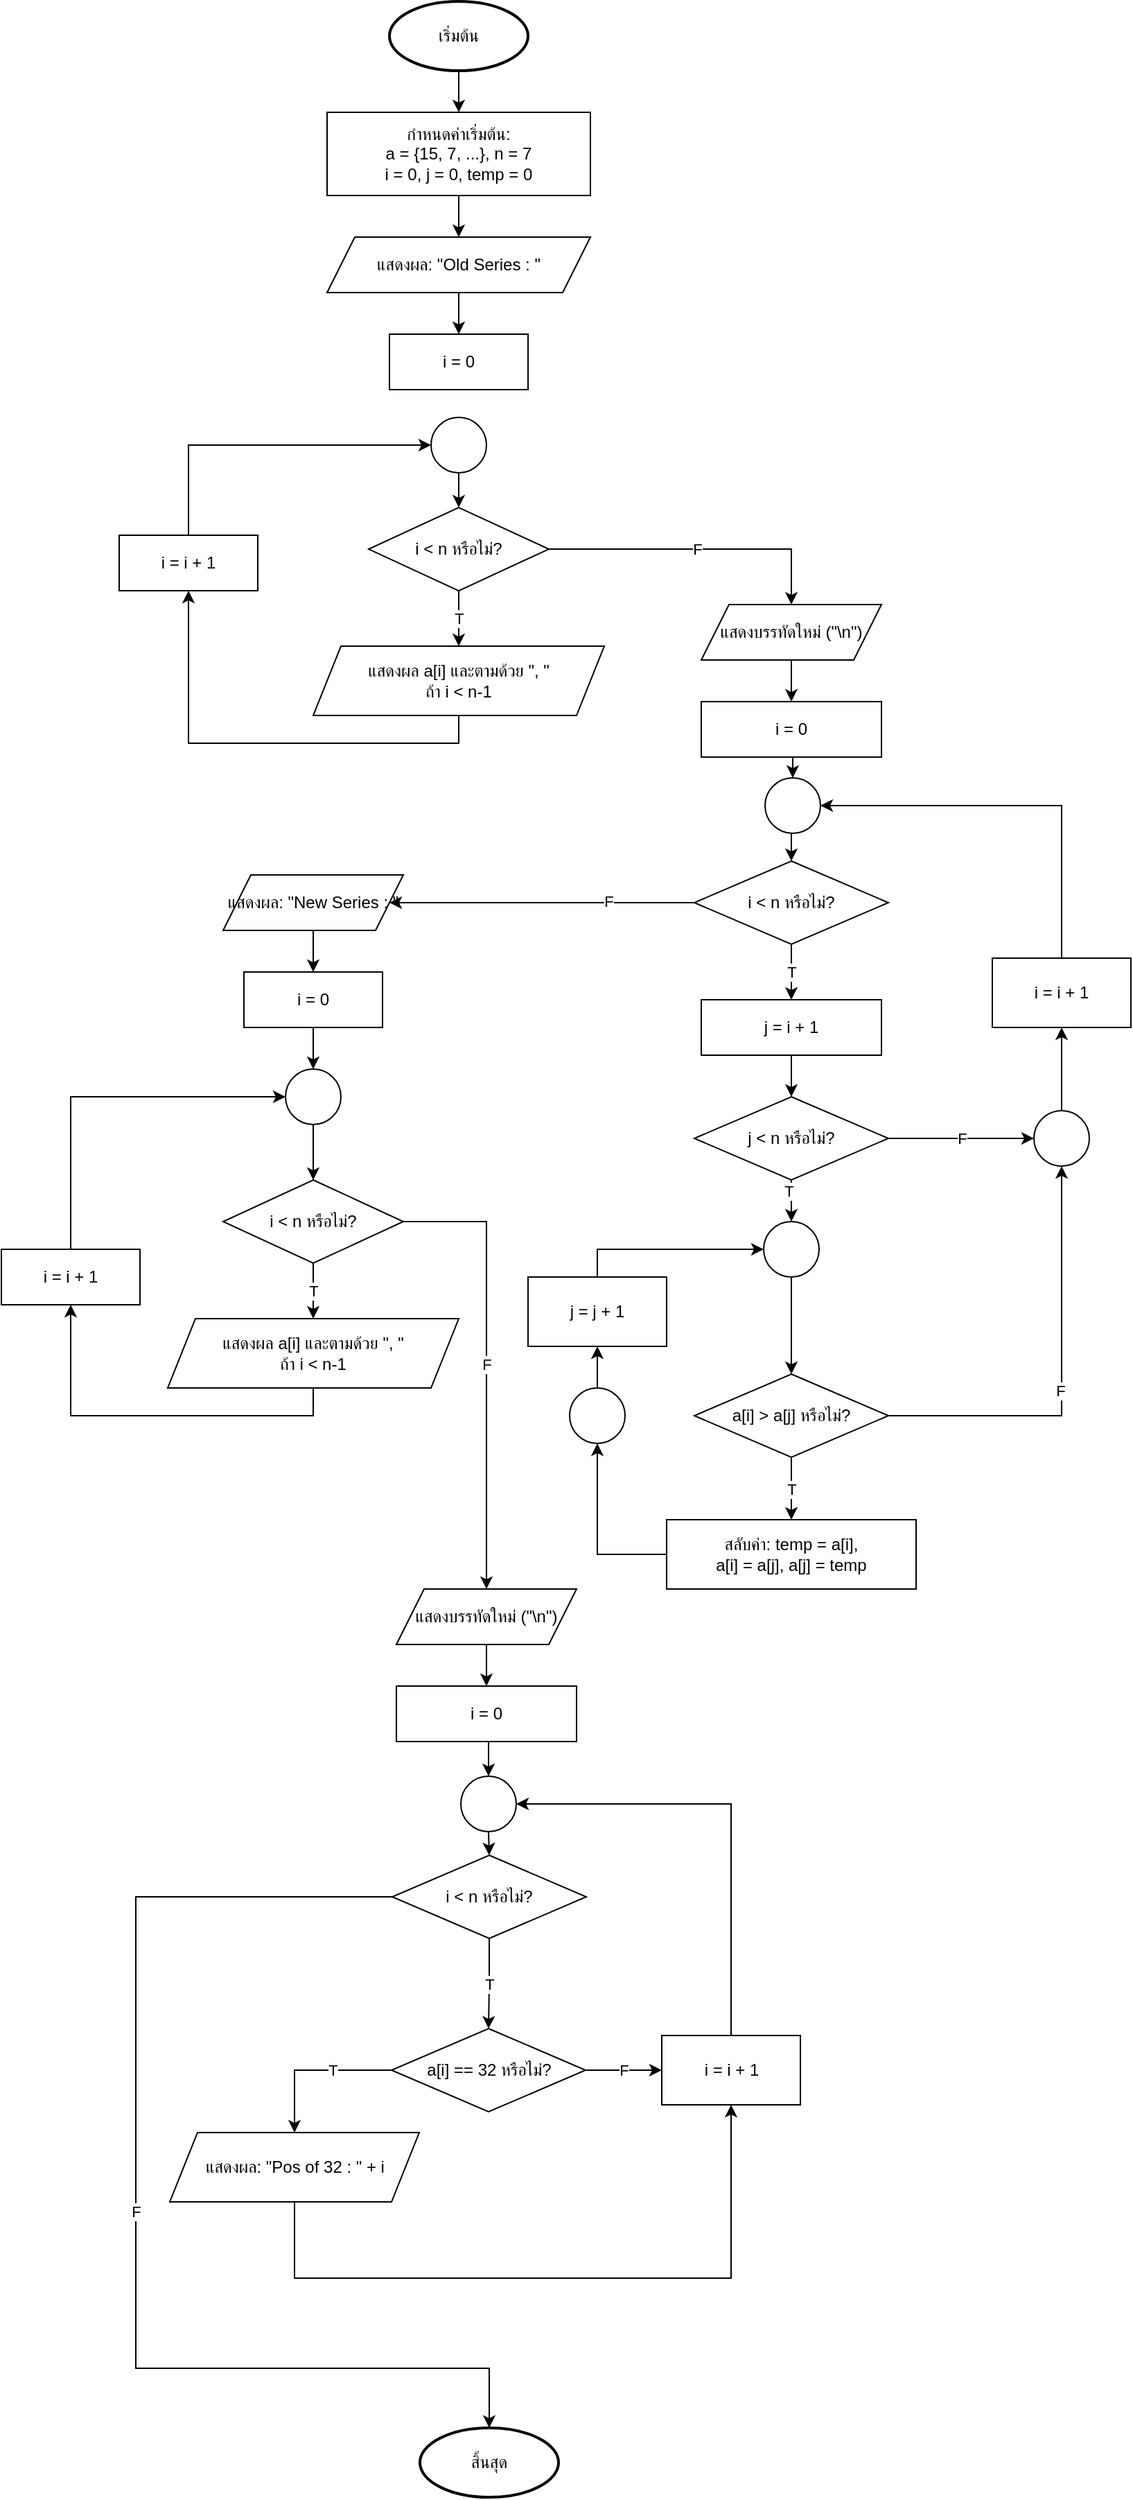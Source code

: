 <mxfile version="28.2.5">
  <diagram name="Page-1" id="soRfvUQntSsAmqTl8RfL">
    <mxGraphModel dx="3731" dy="2311" grid="1" gridSize="10" guides="1" tooltips="1" connect="1" arrows="1" fold="1" page="1" pageScale="1" pageWidth="850" pageHeight="1100" math="0" shadow="0">
      <root>
        <mxCell id="0" />
        <mxCell id="1" parent="0" />
        <mxCell id="2" value="เริ่มต้น" style="strokeWidth=2;html=1;shape=mxgraph.flowchart.start_1;whiteSpace=wrap;" vertex="1" parent="1">
          <mxGeometry x="298" y="30" width="100" height="50" as="geometry" />
        </mxCell>
        <mxCell id="3" value="กำหนดค่าเริ่มต้น:&lt;br&gt;a = {15, 7, ...}, n = 7&lt;br&gt;i = 0, j = 0, temp = 0" style="whiteSpace=wrap;html=1;" vertex="1" parent="1">
          <mxGeometry x="253" y="110" width="190" height="60" as="geometry" />
        </mxCell>
        <mxCell id="3-2" style="edgeStyle=orthogonalEdgeStyle;rounded=0;orthogonalLoop=1;jettySize=auto;html=1;exitX=0.5;exitY=1;exitDx=0;exitDy=0;entryX=0.5;entryY=0;entryDx=0;entryDy=0;" edge="1" parent="1" source="2" target="3">
          <mxGeometry relative="1" as="geometry" />
        </mxCell>
        <mxCell id="4" value="แสดงผล: &quot;Old Series : &quot;" style="shape=parallelogram;perimeter=parallelogramPerimeter;whiteSpace=wrap;html=1;fixedSize=1;" vertex="1" parent="1">
          <mxGeometry x="253" y="200" width="190" height="40" as="geometry" />
        </mxCell>
        <mxCell id="4-2" style="edgeStyle=orthogonalEdgeStyle;rounded=0;orthogonalLoop=1;jettySize=auto;html=1;exitX=0.5;exitY=1;exitDx=0;exitDy=0;entryX=0.5;entryY=0;entryDx=0;entryDy=0;" edge="1" parent="1" source="3" target="4">
          <mxGeometry relative="1" as="geometry" />
        </mxCell>
        <mxCell id="5" value="i = 0" style="whiteSpace=wrap;html=1;" vertex="1" parent="1">
          <mxGeometry x="298" y="270" width="100" height="40" as="geometry" />
        </mxCell>
        <mxCell id="5-2" style="edgeStyle=orthogonalEdgeStyle;rounded=0;orthogonalLoop=1;jettySize=auto;html=1;exitX=0.5;exitY=1;exitDx=0;exitDy=0;entryX=0.5;entryY=0;entryDx=0;entryDy=0;" edge="1" parent="1" source="4" target="5">
          <mxGeometry relative="1" as="geometry" />
        </mxCell>
        <mxCell id="6" value="i &lt; n หรือไม่?" style="rhombus;whiteSpace=wrap;html=1;" vertex="1" parent="1">
          <mxGeometry x="283" y="395.02" width="130" height="60" as="geometry" />
        </mxCell>
        <mxCell id="7" value="แสดงผล a[i] และตามด้วย &quot;, &quot; &lt;br&gt;ถ้า i &lt; n-1" style="shape=parallelogram;perimeter=parallelogramPerimeter;whiteSpace=wrap;html=1;fixedSize=1;" vertex="1" parent="1">
          <mxGeometry x="243" y="495.02" width="210" height="50" as="geometry" />
        </mxCell>
        <mxCell id="7-2" value="T" style="edgeStyle=orthogonalEdgeStyle;rounded=0;orthogonalLoop=1;jettySize=auto;html=1;exitX=0.5;exitY=1;exitDx=0;exitDy=0;entryX=0.5;entryY=0;entryDx=0;entryDy=0;" edge="1" parent="1" source="6" target="7">
          <mxGeometry relative="1" as="geometry">
            <Array as="points">
              <mxPoint x="348" y="475.02" />
            </Array>
          </mxGeometry>
        </mxCell>
        <mxCell id="ROkrkbR2oBbaRKTGtsLY-36" style="edgeStyle=orthogonalEdgeStyle;rounded=0;orthogonalLoop=1;jettySize=auto;html=1;exitX=0.5;exitY=0;exitDx=0;exitDy=0;entryX=0;entryY=0.5;entryDx=0;entryDy=0;" edge="1" parent="1" source="9" target="ROkrkbR2oBbaRKTGtsLY-35">
          <mxGeometry relative="1" as="geometry" />
        </mxCell>
        <mxCell id="9" value="i = i + 1" style="whiteSpace=wrap;html=1;" vertex="1" parent="1">
          <mxGeometry x="103" y="415.02" width="100" height="40" as="geometry" />
        </mxCell>
        <mxCell id="9-2" style="edgeStyle=orthogonalEdgeStyle;rounded=0;orthogonalLoop=1;jettySize=auto;html=1;exitX=0.5;exitY=1;exitDx=0;exitDy=0;entryX=0.5;entryY=1;entryDx=0;entryDy=0;" edge="1" parent="1" source="7" target="9">
          <mxGeometry relative="1" as="geometry">
            <Array as="points">
              <mxPoint x="348" y="565" />
              <mxPoint x="153" y="565" />
            </Array>
          </mxGeometry>
        </mxCell>
        <mxCell id="10" value="แสดงบรรทัดใหม่ (&quot;\n&quot;)" style="shape=parallelogram;perimeter=parallelogramPerimeter;whiteSpace=wrap;html=1;fixedSize=1;" vertex="1" parent="1">
          <mxGeometry x="523" y="465.02" width="130" height="40" as="geometry" />
        </mxCell>
        <mxCell id="10-2" value="F" style="edgeStyle=orthogonalEdgeStyle;rounded=0;orthogonalLoop=1;jettySize=auto;html=1;exitX=1;exitY=0.5;exitDx=0;exitDy=0;entryX=0.5;entryY=0;entryDx=0;entryDy=0;" edge="1" parent="1" source="6" target="10">
          <mxGeometry relative="1" as="geometry" />
        </mxCell>
        <mxCell id="ROkrkbR2oBbaRKTGtsLY-117" style="edgeStyle=orthogonalEdgeStyle;rounded=0;orthogonalLoop=1;jettySize=auto;html=1;exitX=0.5;exitY=1;exitDx=0;exitDy=0;entryX=0.5;entryY=0;entryDx=0;entryDy=0;" edge="1" parent="1" source="11" target="ROkrkbR2oBbaRKTGtsLY-105">
          <mxGeometry relative="1" as="geometry" />
        </mxCell>
        <mxCell id="11" value="i = 0" style="whiteSpace=wrap;html=1;" vertex="1" parent="1">
          <mxGeometry x="523" y="535.02" width="130" height="40" as="geometry" />
        </mxCell>
        <mxCell id="11-2" style="edgeStyle=orthogonalEdgeStyle;rounded=0;orthogonalLoop=1;jettySize=auto;html=1;exitX=0.5;exitY=1;exitDx=0;exitDy=0;entryX=0.5;entryY=0;entryDx=0;entryDy=0;" edge="1" parent="1" source="10" target="11">
          <mxGeometry relative="1" as="geometry" />
        </mxCell>
        <mxCell id="ROkrkbR2oBbaRKTGtsLY-38" style="edgeStyle=orthogonalEdgeStyle;rounded=0;orthogonalLoop=1;jettySize=auto;html=1;exitX=0;exitY=0.5;exitDx=0;exitDy=0;entryX=1;entryY=0.5;entryDx=0;entryDy=0;" edge="1" parent="1" source="12" target="20">
          <mxGeometry relative="1" as="geometry" />
        </mxCell>
        <mxCell id="ROkrkbR2oBbaRKTGtsLY-39" value="F" style="edgeLabel;html=1;align=center;verticalAlign=middle;resizable=0;points=[];" vertex="1" connectable="0" parent="ROkrkbR2oBbaRKTGtsLY-38">
          <mxGeometry x="-0.437" y="-1" relative="1" as="geometry">
            <mxPoint as="offset" />
          </mxGeometry>
        </mxCell>
        <mxCell id="12" value="i &lt; n หรือไม่?" style="rhombus;whiteSpace=wrap;html=1;" vertex="1" parent="1">
          <mxGeometry x="518" y="650" width="140" height="60" as="geometry" />
        </mxCell>
        <mxCell id="13" value="j = i + 1" style="whiteSpace=wrap;html=1;" vertex="1" parent="1">
          <mxGeometry x="523" y="750" width="130" height="40" as="geometry" />
        </mxCell>
        <mxCell id="13-2" value="T" style="edgeStyle=orthogonalEdgeStyle;rounded=0;orthogonalLoop=1;jettySize=auto;html=1;exitX=0.5;exitY=1;exitDx=0;exitDy=0;entryX=0.5;entryY=0;entryDx=0;entryDy=0;" edge="1" parent="1" source="12" target="13">
          <mxGeometry relative="1" as="geometry" />
        </mxCell>
        <mxCell id="ROkrkbR2oBbaRKTGtsLY-108" style="edgeStyle=orthogonalEdgeStyle;rounded=0;orthogonalLoop=1;jettySize=auto;html=1;exitX=0.5;exitY=1;exitDx=0;exitDy=0;entryX=0.5;entryY=0;entryDx=0;entryDy=0;" edge="1" parent="1" source="14" target="ROkrkbR2oBbaRKTGtsLY-106">
          <mxGeometry relative="1" as="geometry" />
        </mxCell>
        <mxCell id="ROkrkbR2oBbaRKTGtsLY-109" value="T" style="edgeLabel;html=1;align=center;verticalAlign=middle;resizable=0;points=[];" vertex="1" connectable="0" parent="ROkrkbR2oBbaRKTGtsLY-108">
          <mxGeometry x="-0.505" y="-2" relative="1" as="geometry">
            <mxPoint as="offset" />
          </mxGeometry>
        </mxCell>
        <mxCell id="14" value="j &lt; n หรือไม่?" style="rhombus;whiteSpace=wrap;html=1;" vertex="1" parent="1">
          <mxGeometry x="518" y="820" width="140" height="60" as="geometry" />
        </mxCell>
        <mxCell id="14-2" style="edgeStyle=orthogonalEdgeStyle;rounded=0;orthogonalLoop=1;jettySize=auto;html=1;exitX=0.5;exitY=1;exitDx=0;exitDy=0;entryX=0.5;entryY=0;entryDx=0;entryDy=0;" edge="1" parent="1" source="13" target="14">
          <mxGeometry relative="1" as="geometry" />
        </mxCell>
        <mxCell id="ROkrkbR2oBbaRKTGtsLY-111" style="edgeStyle=orthogonalEdgeStyle;rounded=0;orthogonalLoop=1;jettySize=auto;html=1;exitX=1;exitY=0.5;exitDx=0;exitDy=0;entryX=0.5;entryY=1;entryDx=0;entryDy=0;" edge="1" parent="1" source="15" target="ROkrkbR2oBbaRKTGtsLY-159">
          <mxGeometry relative="1" as="geometry" />
        </mxCell>
        <mxCell id="ROkrkbR2oBbaRKTGtsLY-114" value="F" style="edgeLabel;html=1;align=center;verticalAlign=middle;resizable=0;points=[];" vertex="1" connectable="0" parent="ROkrkbR2oBbaRKTGtsLY-111">
          <mxGeometry x="-0.063" y="1" relative="1" as="geometry">
            <mxPoint as="offset" />
          </mxGeometry>
        </mxCell>
        <mxCell id="15" value="a[i] &gt; a[j] หรือไม่?" style="rhombus;whiteSpace=wrap;html=1;" vertex="1" parent="1">
          <mxGeometry x="518" y="1020" width="140" height="60" as="geometry" />
        </mxCell>
        <mxCell id="ROkrkbR2oBbaRKTGtsLY-112" style="edgeStyle=orthogonalEdgeStyle;rounded=0;orthogonalLoop=1;jettySize=auto;html=1;exitX=0;exitY=0.5;exitDx=0;exitDy=0;entryX=0.5;entryY=1;entryDx=0;entryDy=0;" edge="1" parent="1" source="16" target="ROkrkbR2oBbaRKTGtsLY-110">
          <mxGeometry relative="1" as="geometry" />
        </mxCell>
        <mxCell id="16" value="สลับค่า: temp = a[i], &lt;br&gt;a[i] = a[j], a[j] = temp" style="whiteSpace=wrap;html=1;" vertex="1" parent="1">
          <mxGeometry x="498" y="1125" width="180" height="50" as="geometry" />
        </mxCell>
        <mxCell id="16-2" value="T" style="edgeStyle=orthogonalEdgeStyle;rounded=0;orthogonalLoop=1;jettySize=auto;html=1;exitX=0.5;exitY=1;exitDx=0;exitDy=0;entryX=0.5;entryY=0;entryDx=0;entryDy=0;" edge="1" parent="1" source="15" target="16">
          <mxGeometry relative="1" as="geometry" />
        </mxCell>
        <mxCell id="ROkrkbR2oBbaRKTGtsLY-115" style="edgeStyle=orthogonalEdgeStyle;rounded=0;orthogonalLoop=1;jettySize=auto;html=1;exitX=0.5;exitY=0;exitDx=0;exitDy=0;entryX=0;entryY=0.5;entryDx=0;entryDy=0;" edge="1" parent="1" source="17" target="ROkrkbR2oBbaRKTGtsLY-106">
          <mxGeometry relative="1" as="geometry" />
        </mxCell>
        <mxCell id="17" value="j = j + 1" style="whiteSpace=wrap;html=1;" vertex="1" parent="1">
          <mxGeometry x="398" y="950" width="100" height="50" as="geometry" />
        </mxCell>
        <mxCell id="18" value="i = i + 1" style="whiteSpace=wrap;html=1;" vertex="1" parent="1">
          <mxGeometry x="733" y="720" width="100" height="50" as="geometry" />
        </mxCell>
        <mxCell id="18-2" value="F" style="edgeStyle=orthogonalEdgeStyle;rounded=0;orthogonalLoop=1;jettySize=auto;html=1;exitX=1;exitY=0.5;exitDx=0;exitDy=0;entryX=0;entryY=0.5;entryDx=0;entryDy=0;" edge="1" parent="1" source="14" target="ROkrkbR2oBbaRKTGtsLY-159">
          <mxGeometry relative="1" as="geometry">
            <mxPoint x="783" y="870" as="targetPoint" />
            <Array as="points">
              <mxPoint x="763" y="850" />
            </Array>
          </mxGeometry>
        </mxCell>
        <mxCell id="18-3" style="edgeStyle=orthogonalEdgeStyle;rounded=0;orthogonalLoop=1;jettySize=auto;html=1;exitX=0.5;exitY=0;exitDx=0;exitDy=0;entryX=1;entryY=0.5;entryDx=0;entryDy=0;" edge="1" parent="1" source="18" target="ROkrkbR2oBbaRKTGtsLY-105">
          <mxGeometry relative="1" as="geometry">
            <Array as="points">
              <mxPoint x="783" y="610" />
            </Array>
          </mxGeometry>
        </mxCell>
        <mxCell id="20" value="แสดงผล: &quot;New Series : &quot;" style="shape=parallelogram;perimeter=parallelogramPerimeter;whiteSpace=wrap;html=1;fixedSize=1;" vertex="1" parent="1">
          <mxGeometry x="178" y="660" width="130" height="40" as="geometry" />
        </mxCell>
        <mxCell id="ROkrkbR2oBbaRKTGtsLY-103" style="edgeStyle=orthogonalEdgeStyle;rounded=0;orthogonalLoop=1;jettySize=auto;html=1;exitX=0.5;exitY=1;exitDx=0;exitDy=0;entryX=0.5;entryY=0;entryDx=0;entryDy=0;" edge="1" parent="1" source="21" target="ROkrkbR2oBbaRKTGtsLY-102">
          <mxGeometry relative="1" as="geometry" />
        </mxCell>
        <mxCell id="21" value="i = 0" style="whiteSpace=wrap;html=1;" vertex="1" parent="1">
          <mxGeometry x="193" y="730" width="100" height="40" as="geometry" />
        </mxCell>
        <mxCell id="21-2" style="edgeStyle=orthogonalEdgeStyle;rounded=0;orthogonalLoop=1;jettySize=auto;html=1;exitX=0.5;exitY=1;exitDx=0;exitDy=0;entryX=0.5;entryY=0;entryDx=0;entryDy=0;" edge="1" parent="1" source="20" target="21">
          <mxGeometry relative="1" as="geometry" />
        </mxCell>
        <mxCell id="22" value="i &lt; n หรือไม่?" style="rhombus;whiteSpace=wrap;html=1;" vertex="1" parent="1">
          <mxGeometry x="178" y="880" width="130" height="60" as="geometry" />
        </mxCell>
        <mxCell id="23" value="แสดงผล a[i] และตามด้วย &quot;, &quot; &lt;br&gt;ถ้า i &lt; n-1" style="shape=parallelogram;perimeter=parallelogramPerimeter;whiteSpace=wrap;html=1;fixedSize=1;" vertex="1" parent="1">
          <mxGeometry x="138" y="980" width="210" height="50" as="geometry" />
        </mxCell>
        <mxCell id="23-2" value="T" style="edgeStyle=orthogonalEdgeStyle;rounded=0;orthogonalLoop=1;jettySize=auto;html=1;exitX=0.5;exitY=1;exitDx=0;exitDy=0;entryX=0.5;entryY=0;entryDx=0;entryDy=0;" edge="1" parent="1" source="22" target="23">
          <mxGeometry relative="1" as="geometry">
            <Array as="points">
              <mxPoint x="243" y="960" />
            </Array>
          </mxGeometry>
        </mxCell>
        <mxCell id="24" value="i = i + 1" style="whiteSpace=wrap;html=1;" vertex="1" parent="1">
          <mxGeometry x="18" y="930" width="100" height="40" as="geometry" />
        </mxCell>
        <mxCell id="24-2" style="edgeStyle=orthogonalEdgeStyle;rounded=0;orthogonalLoop=1;jettySize=auto;html=1;exitX=0.5;exitY=1;exitDx=0;exitDy=0;entryX=0.5;entryY=1;entryDx=0;entryDy=0;" edge="1" parent="1" source="23" target="24">
          <mxGeometry relative="1" as="geometry" />
        </mxCell>
        <mxCell id="24-3" style="edgeStyle=orthogonalEdgeStyle;rounded=0;orthogonalLoop=1;jettySize=auto;html=1;exitX=0.5;exitY=0;exitDx=0;exitDy=0;entryX=0;entryY=0.5;entryDx=0;entryDy=0;" edge="1" parent="1" source="24" target="ROkrkbR2oBbaRKTGtsLY-102">
          <mxGeometry relative="1" as="geometry">
            <Array as="points">
              <mxPoint x="68" y="820" />
            </Array>
          </mxGeometry>
        </mxCell>
        <mxCell id="26" value="แสดงบรรทัดใหม่ (&quot;\n&quot;)" style="shape=parallelogram;perimeter=parallelogramPerimeter;whiteSpace=wrap;html=1;fixedSize=1;" vertex="1" parent="1">
          <mxGeometry x="303" y="1175" width="130" height="40" as="geometry" />
        </mxCell>
        <mxCell id="26-2" value="F" style="edgeStyle=orthogonalEdgeStyle;rounded=0;orthogonalLoop=1;jettySize=auto;html=1;exitX=1;exitY=0.5;exitDx=0;exitDy=0;entryX=0.5;entryY=0;entryDx=0;entryDy=0;" edge="1" parent="1" source="22" target="26">
          <mxGeometry relative="1" as="geometry" />
        </mxCell>
        <mxCell id="ROkrkbR2oBbaRKTGtsLY-157" style="edgeStyle=orthogonalEdgeStyle;rounded=0;orthogonalLoop=1;jettySize=auto;html=1;exitX=0.5;exitY=1;exitDx=0;exitDy=0;entryX=0.5;entryY=0;entryDx=0;entryDy=0;" edge="1" parent="1" source="27" target="ROkrkbR2oBbaRKTGtsLY-156">
          <mxGeometry relative="1" as="geometry" />
        </mxCell>
        <mxCell id="27" value="i = 0" style="whiteSpace=wrap;html=1;" vertex="1" parent="1">
          <mxGeometry x="303" y="1245" width="130" height="40" as="geometry" />
        </mxCell>
        <mxCell id="27-2" style="edgeStyle=orthogonalEdgeStyle;rounded=0;orthogonalLoop=1;jettySize=auto;html=1;exitX=0.5;exitY=1;exitDx=0;exitDy=0;entryX=0.5;entryY=0;entryDx=0;entryDy=0;" edge="1" parent="1" source="26" target="27">
          <mxGeometry relative="1" as="geometry" />
        </mxCell>
        <mxCell id="28" value="i &lt; n หรือไม่?" style="rhombus;whiteSpace=wrap;html=1;" vertex="1" parent="1">
          <mxGeometry x="300" y="1367" width="140" height="60" as="geometry" />
        </mxCell>
        <mxCell id="28-2" style="edgeStyle=orthogonalEdgeStyle;rounded=0;orthogonalLoop=1;jettySize=auto;html=1;exitX=0.5;exitY=1;exitDx=0;exitDy=0;entryX=0.5;entryY=0;entryDx=0;entryDy=0;" edge="1" parent="1" source="ROkrkbR2oBbaRKTGtsLY-156" target="28">
          <mxGeometry relative="1" as="geometry">
            <mxPoint x="370" y="1337.0" as="sourcePoint" />
          </mxGeometry>
        </mxCell>
        <mxCell id="29" value="a[i] == 32 หรือไม่?" style="rhombus;whiteSpace=wrap;html=1;" vertex="1" parent="1">
          <mxGeometry x="299.5" y="1492" width="140" height="60" as="geometry" />
        </mxCell>
        <mxCell id="29-2" value="T" style="edgeStyle=orthogonalEdgeStyle;rounded=0;orthogonalLoop=1;jettySize=auto;html=1;exitX=0.5;exitY=1;exitDx=0;exitDy=0;entryX=0.5;entryY=0;entryDx=0;entryDy=0;" edge="1" parent="1" source="28" target="29">
          <mxGeometry relative="1" as="geometry" />
        </mxCell>
        <mxCell id="30" value="แสดงผล: &quot;Pos of 32 : &quot; + i" style="shape=parallelogram;perimeter=parallelogramPerimeter;whiteSpace=wrap;html=1;fixedSize=1;" vertex="1" parent="1">
          <mxGeometry x="139.5" y="1567" width="180" height="50" as="geometry" />
        </mxCell>
        <mxCell id="30-2" value="T" style="edgeStyle=orthogonalEdgeStyle;rounded=0;orthogonalLoop=1;jettySize=auto;html=1;exitX=0;exitY=0.5;exitDx=0;exitDy=0;entryX=0.5;entryY=0;entryDx=0;entryDy=0;" edge="1" parent="1" source="29" target="30">
          <mxGeometry x="-0.259" relative="1" as="geometry">
            <Array as="points">
              <mxPoint x="229.5" y="1522" />
            </Array>
            <mxPoint as="offset" />
          </mxGeometry>
        </mxCell>
        <mxCell id="31" value="i = i + 1" style="whiteSpace=wrap;html=1;" vertex="1" parent="1">
          <mxGeometry x="494.5" y="1497" width="100" height="50" as="geometry" />
        </mxCell>
        <mxCell id="31-2" value="F" style="edgeStyle=orthogonalEdgeStyle;rounded=0;orthogonalLoop=1;jettySize=auto;html=1;exitX=1;exitY=0.5;exitDx=0;exitDy=0;entryX=0;entryY=0.5;entryDx=0;entryDy=0;" edge="1" parent="1" source="29" target="31">
          <mxGeometry relative="1" as="geometry" />
        </mxCell>
        <mxCell id="31-3" style="edgeStyle=orthogonalEdgeStyle;rounded=0;orthogonalLoop=1;jettySize=auto;html=1;exitX=0.5;exitY=1;exitDx=0;exitDy=0;entryX=0.5;entryY=1;entryDx=0;entryDy=0;" edge="1" parent="1" source="30" target="31">
          <mxGeometry relative="1" as="geometry">
            <Array as="points">
              <mxPoint x="229.5" y="1672" />
              <mxPoint x="544.5" y="1672" />
            </Array>
          </mxGeometry>
        </mxCell>
        <mxCell id="31-4" style="edgeStyle=orthogonalEdgeStyle;rounded=0;orthogonalLoop=1;jettySize=auto;html=1;exitX=0.5;exitY=0;exitDx=0;exitDy=0;entryX=1;entryY=0.5;entryDx=0;entryDy=0;" edge="1" parent="1" source="31" target="ROkrkbR2oBbaRKTGtsLY-156">
          <mxGeometry relative="1" as="geometry">
            <Array as="points">
              <mxPoint x="545" y="1330" />
            </Array>
          </mxGeometry>
        </mxCell>
        <mxCell id="35" value="สิ้นสุด" style="strokeWidth=2;html=1;shape=mxgraph.flowchart.start_1;whiteSpace=wrap;" vertex="1" parent="1">
          <mxGeometry x="320" y="1780" width="100" height="50" as="geometry" />
        </mxCell>
        <mxCell id="35-2" value="F" style="edgeStyle=orthogonalEdgeStyle;rounded=0;orthogonalLoop=1;jettySize=auto;html=1;exitX=0;exitY=0.5;exitDx=0;exitDy=0;entryX=0.5;entryY=0;entryDx=0;entryDy=0;" edge="1" parent="1" source="28" target="35">
          <mxGeometry relative="1" as="geometry">
            <Array as="points">
              <mxPoint x="115" y="1397" />
              <mxPoint x="115" y="1737" />
              <mxPoint x="370" y="1737" />
            </Array>
          </mxGeometry>
        </mxCell>
        <mxCell id="ROkrkbR2oBbaRKTGtsLY-37" style="edgeStyle=orthogonalEdgeStyle;rounded=0;orthogonalLoop=1;jettySize=auto;html=1;exitX=0.5;exitY=1;exitDx=0;exitDy=0;entryX=0.5;entryY=0;entryDx=0;entryDy=0;" edge="1" parent="1" source="ROkrkbR2oBbaRKTGtsLY-35" target="6">
          <mxGeometry relative="1" as="geometry" />
        </mxCell>
        <mxCell id="ROkrkbR2oBbaRKTGtsLY-35" value="" style="ellipse;whiteSpace=wrap;html=1;aspect=fixed;" vertex="1" parent="1">
          <mxGeometry x="328" y="330" width="40" height="40" as="geometry" />
        </mxCell>
        <mxCell id="ROkrkbR2oBbaRKTGtsLY-104" style="edgeStyle=orthogonalEdgeStyle;rounded=0;orthogonalLoop=1;jettySize=auto;html=1;exitX=0.5;exitY=1;exitDx=0;exitDy=0;entryX=0.5;entryY=0;entryDx=0;entryDy=0;" edge="1" parent="1" source="ROkrkbR2oBbaRKTGtsLY-102" target="22">
          <mxGeometry relative="1" as="geometry" />
        </mxCell>
        <mxCell id="ROkrkbR2oBbaRKTGtsLY-102" value="" style="ellipse;whiteSpace=wrap;html=1;aspect=fixed;" vertex="1" parent="1">
          <mxGeometry x="223" y="800" width="40" height="40" as="geometry" />
        </mxCell>
        <mxCell id="ROkrkbR2oBbaRKTGtsLY-144" style="edgeStyle=orthogonalEdgeStyle;rounded=0;orthogonalLoop=1;jettySize=auto;html=1;exitX=0.5;exitY=1;exitDx=0;exitDy=0;entryX=0.5;entryY=0;entryDx=0;entryDy=0;" edge="1" parent="1" source="ROkrkbR2oBbaRKTGtsLY-105" target="12">
          <mxGeometry relative="1" as="geometry" />
        </mxCell>
        <mxCell id="ROkrkbR2oBbaRKTGtsLY-105" value="" style="ellipse;whiteSpace=wrap;html=1;aspect=fixed;" vertex="1" parent="1">
          <mxGeometry x="569" y="590" width="40" height="40" as="geometry" />
        </mxCell>
        <mxCell id="ROkrkbR2oBbaRKTGtsLY-116" style="edgeStyle=orthogonalEdgeStyle;rounded=0;orthogonalLoop=1;jettySize=auto;html=1;exitX=0.5;exitY=1;exitDx=0;exitDy=0;entryX=0.5;entryY=0;entryDx=0;entryDy=0;" edge="1" parent="1" source="ROkrkbR2oBbaRKTGtsLY-106" target="15">
          <mxGeometry relative="1" as="geometry" />
        </mxCell>
        <mxCell id="ROkrkbR2oBbaRKTGtsLY-106" value="" style="ellipse;whiteSpace=wrap;html=1;aspect=fixed;" vertex="1" parent="1">
          <mxGeometry x="568" y="910" width="40" height="40" as="geometry" />
        </mxCell>
        <mxCell id="ROkrkbR2oBbaRKTGtsLY-113" style="edgeStyle=orthogonalEdgeStyle;rounded=0;orthogonalLoop=1;jettySize=auto;html=1;exitX=0.5;exitY=0;exitDx=0;exitDy=0;entryX=0.5;entryY=1;entryDx=0;entryDy=0;" edge="1" parent="1" source="ROkrkbR2oBbaRKTGtsLY-110" target="17">
          <mxGeometry relative="1" as="geometry" />
        </mxCell>
        <mxCell id="ROkrkbR2oBbaRKTGtsLY-110" value="" style="ellipse;whiteSpace=wrap;html=1;aspect=fixed;" vertex="1" parent="1">
          <mxGeometry x="428" y="1030" width="40" height="40" as="geometry" />
        </mxCell>
        <mxCell id="ROkrkbR2oBbaRKTGtsLY-156" value="" style="ellipse;whiteSpace=wrap;html=1;aspect=fixed;" vertex="1" parent="1">
          <mxGeometry x="349.5" y="1310" width="40" height="40" as="geometry" />
        </mxCell>
        <mxCell id="ROkrkbR2oBbaRKTGtsLY-160" style="edgeStyle=orthogonalEdgeStyle;rounded=0;orthogonalLoop=1;jettySize=auto;html=1;exitX=0.5;exitY=0;exitDx=0;exitDy=0;entryX=0.5;entryY=1;entryDx=0;entryDy=0;" edge="1" parent="1" source="ROkrkbR2oBbaRKTGtsLY-159" target="18">
          <mxGeometry relative="1" as="geometry" />
        </mxCell>
        <mxCell id="ROkrkbR2oBbaRKTGtsLY-159" value="" style="ellipse;whiteSpace=wrap;html=1;aspect=fixed;" vertex="1" parent="1">
          <mxGeometry x="763" y="830" width="40" height="40" as="geometry" />
        </mxCell>
      </root>
    </mxGraphModel>
  </diagram>
</mxfile>

